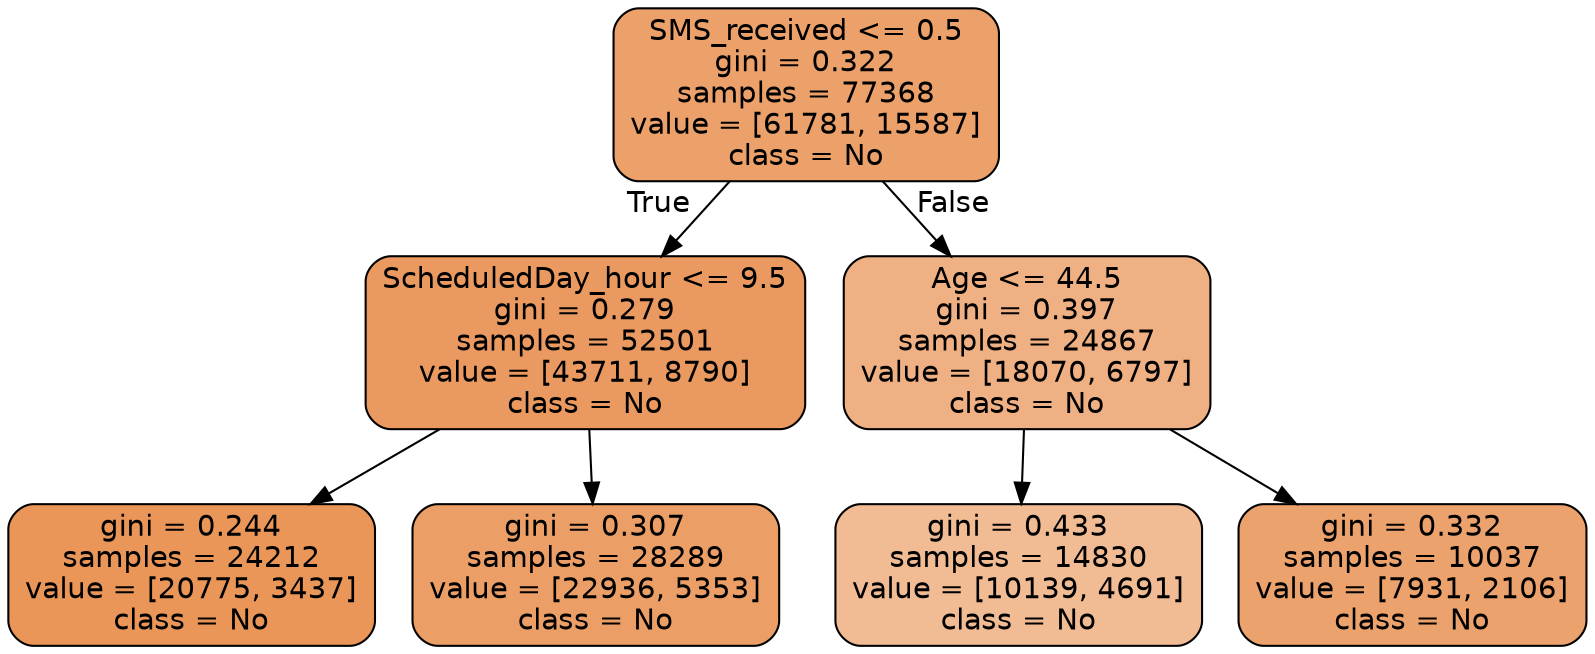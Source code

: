 digraph Tree {
node [shape=box, style="filled, rounded", color="black", fontname=helvetica] ;
edge [fontname=helvetica] ;
0 [label="SMS_received <= 0.5\ngini = 0.322\nsamples = 77368\nvalue = [61781, 15587]\nclass = No", fillcolor="#e58139bf"] ;
1 [label="ScheduledDay_hour <= 9.5\ngini = 0.279\nsamples = 52501\nvalue = [43711, 8790]\nclass = No", fillcolor="#e58139cc"] ;
0 -> 1 [labeldistance=2.5, labelangle=45, headlabel="True"] ;
2 [label="gini = 0.244\nsamples = 24212\nvalue = [20775, 3437]\nclass = No", fillcolor="#e58139d5"] ;
1 -> 2 ;
3 [label="gini = 0.307\nsamples = 28289\nvalue = [22936, 5353]\nclass = No", fillcolor="#e58139c3"] ;
1 -> 3 ;
4 [label="Age <= 44.5\ngini = 0.397\nsamples = 24867\nvalue = [18070, 6797]\nclass = No", fillcolor="#e581399f"] ;
0 -> 4 [labeldistance=2.5, labelangle=-45, headlabel="False"] ;
5 [label="gini = 0.433\nsamples = 14830\nvalue = [10139, 4691]\nclass = No", fillcolor="#e5813989"] ;
4 -> 5 ;
6 [label="gini = 0.332\nsamples = 10037\nvalue = [7931, 2106]\nclass = No", fillcolor="#e58139bb"] ;
4 -> 6 ;
}